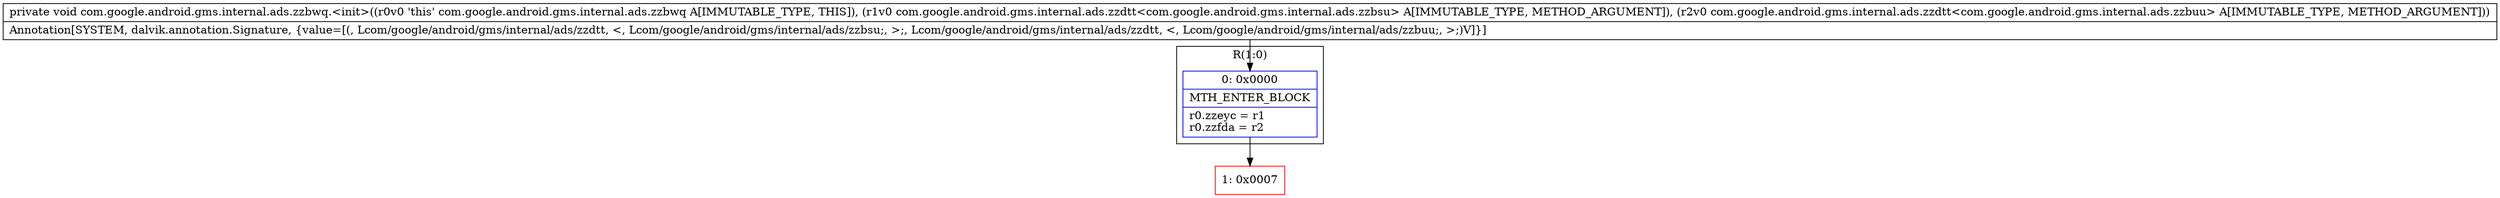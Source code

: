 digraph "CFG forcom.google.android.gms.internal.ads.zzbwq.\<init\>(Lcom\/google\/android\/gms\/internal\/ads\/zzdtt;Lcom\/google\/android\/gms\/internal\/ads\/zzdtt;)V" {
subgraph cluster_Region_1508277402 {
label = "R(1:0)";
node [shape=record,color=blue];
Node_0 [shape=record,label="{0\:\ 0x0000|MTH_ENTER_BLOCK\l|r0.zzeyc = r1\lr0.zzfda = r2\l}"];
}
Node_1 [shape=record,color=red,label="{1\:\ 0x0007}"];
MethodNode[shape=record,label="{private void com.google.android.gms.internal.ads.zzbwq.\<init\>((r0v0 'this' com.google.android.gms.internal.ads.zzbwq A[IMMUTABLE_TYPE, THIS]), (r1v0 com.google.android.gms.internal.ads.zzdtt\<com.google.android.gms.internal.ads.zzbsu\> A[IMMUTABLE_TYPE, METHOD_ARGUMENT]), (r2v0 com.google.android.gms.internal.ads.zzdtt\<com.google.android.gms.internal.ads.zzbuu\> A[IMMUTABLE_TYPE, METHOD_ARGUMENT]))  | Annotation[SYSTEM, dalvik.annotation.Signature, \{value=[(, Lcom\/google\/android\/gms\/internal\/ads\/zzdtt, \<, Lcom\/google\/android\/gms\/internal\/ads\/zzbsu;, \>;, Lcom\/google\/android\/gms\/internal\/ads\/zzdtt, \<, Lcom\/google\/android\/gms\/internal\/ads\/zzbuu;, \>;)V]\}]\l}"];
MethodNode -> Node_0;
Node_0 -> Node_1;
}

